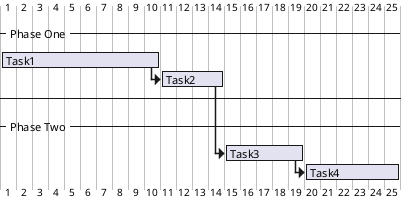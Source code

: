 @startgantt
-- Phase One --
[Task1] lasts 10 days
then [Task2] lasts 4 days
--
-- Phase Two --
then [Task3] lasts 5 days
then [Task4] lasts 6 days
@endgantt